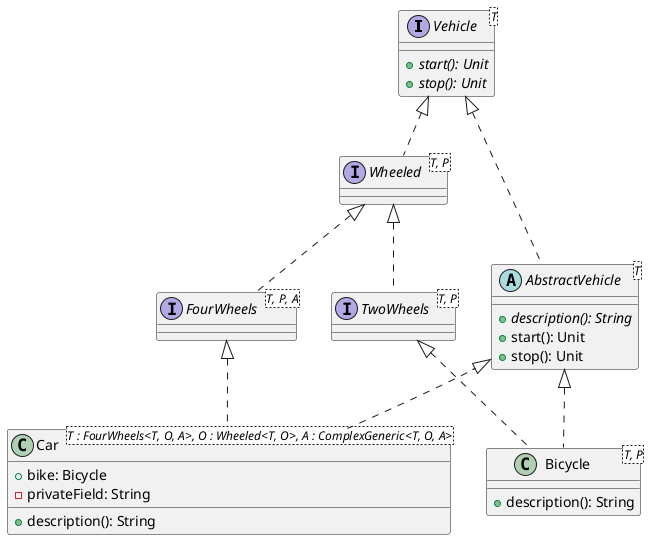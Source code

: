 @startuml
interface Vehicle<T> {
    +{abstract} start(): Unit
    +{abstract} stop(): Unit
}
abstract class AbstractVehicle<T> {
    +{abstract} description(): String
    +start(): Unit
    +stop(): Unit
}
class Bicycle<T, P> {
    +description(): String
}
class Car<T : FourWheels<T, O, A>, O : Wheeled<T, O>, A : ComplexGeneric<T, O, A>> {
    +bike: Bicycle
    -privateField: String
    +description(): String
}
interface FourWheels<T, P, A> {
}
interface TwoWheels<T, P> {
}
interface Wheeled<T, P> {
}
Vehicle <|.. AbstractVehicle
AbstractVehicle <|.. Bicycle
TwoWheels <|.. Bicycle
AbstractVehicle <|.. Car
FourWheels <|.. Car
Wheeled <|.. FourWheels
Wheeled <|.. TwoWheels
Vehicle <|.. Wheeled
@enduml
